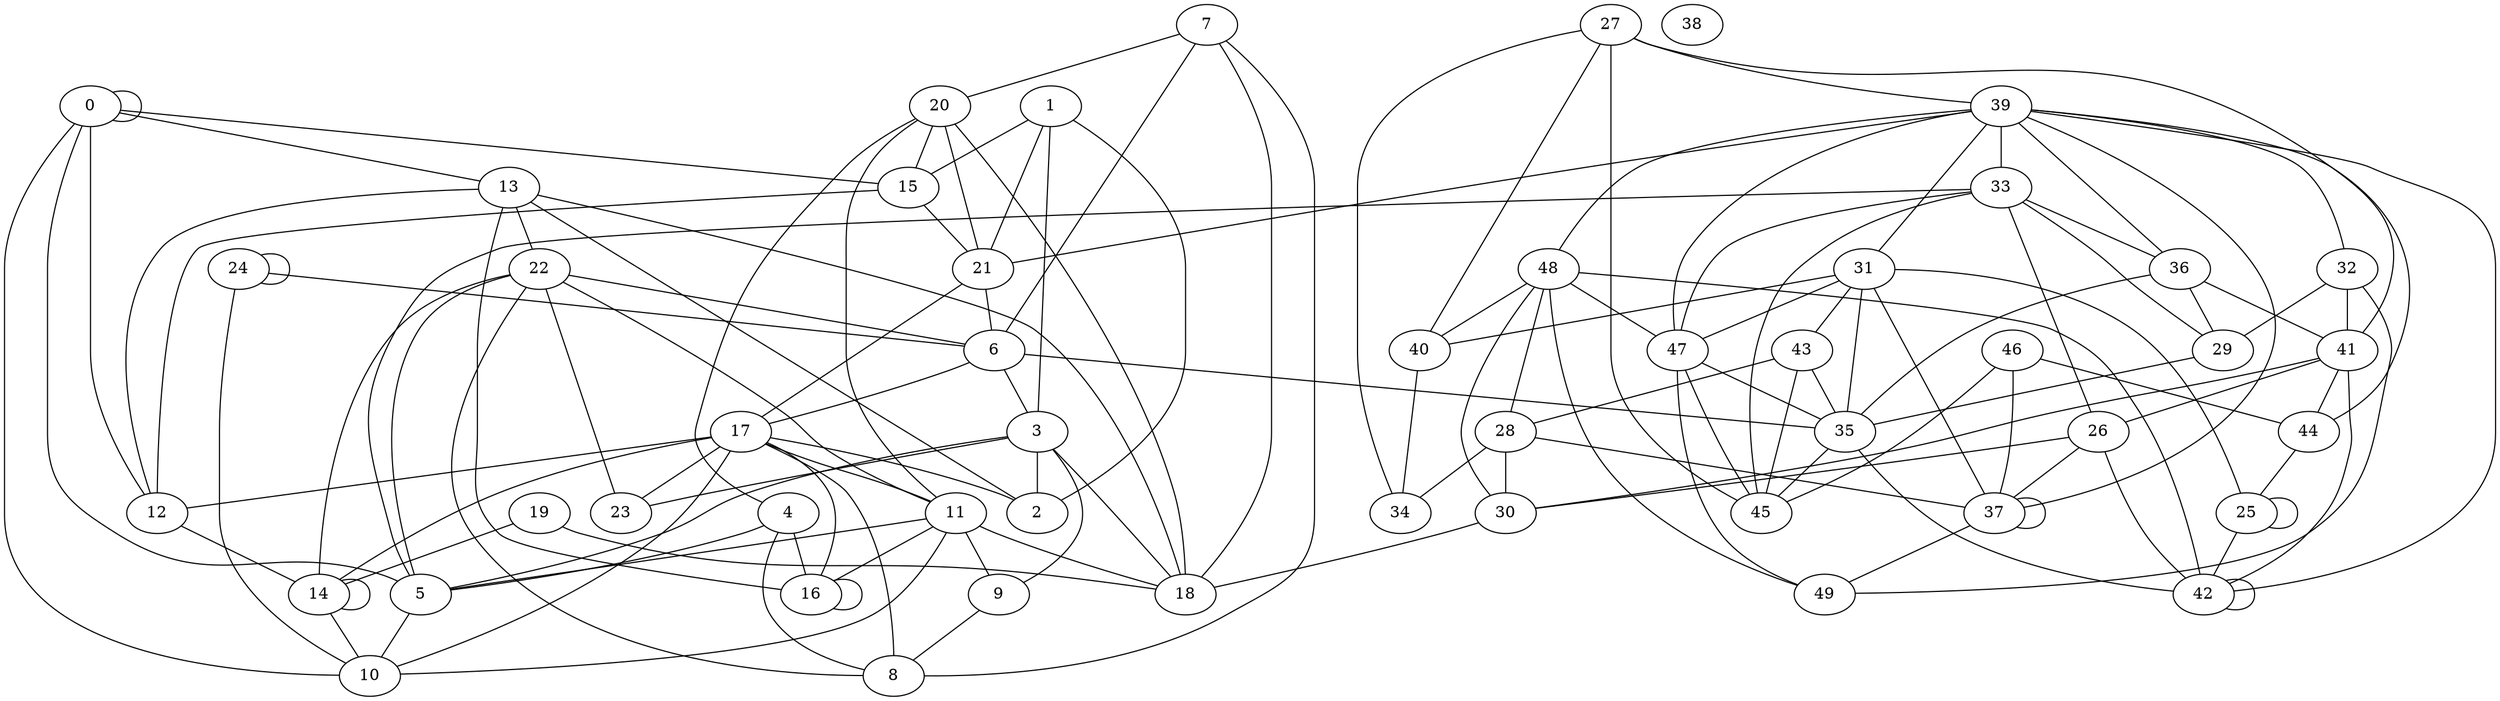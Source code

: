 graph "graph" {
  "0" -- "0"
  "0" -- "15"
  "0" -- "13"
  "0" -- "12"
  "0" -- "5"
  "0" -- "10"
  "7" -- "20"
  "7" -- "6"
  "7" -- "18"
  "7" -- "8"
  "20" -- "4"
  "20" -- "15"
  "20" -- "21"
  "20" -- "11"
  "20" -- "18"
  "27" -- "39"
  "27" -- "40"
  "27" -- "41"
  "27" -- "34"
  "27" -- "45"
  "1" -- "15"
  "1" -- "21"
  "1" -- "3"
  "1" -- "2"
  "24" -- "24"
  "24" -- "6"
  "24" -- "10"
  "39" -- "48"
  "39" -- "21"
  "39" -- "31"
  "39" -- "32"
  "39" -- "33"
  "39" -- "36"
  "39" -- "44"
  "39" -- "47"
  "39" -- "42"
  "39" -- "37"
  "46" -- "44"
  "46" -- "45"
  "46" -- "37"
  "4" -- "5"
  "4" -- "16"
  "4" -- "8"
  "15" -- "21"
  "15" -- "12"
  "48" -- "40"
  "48" -- "28"
  "48" -- "47"
  "48" -- "30"
  "48" -- "42"
  "48" -- "49"
  "21" -- "6"
  "21" -- "17"
  "31" -- "40"
  "31" -- "43"
  "31" -- "25"
  "31" -- "47"
  "31" -- "35"
  "31" -- "37"
  "32" -- "41"
  "32" -- "29"
  "32" -- "49"
  "40" -- "34"
  "33" -- "36"
  "33" -- "29"
  "33" -- "47"
  "33" -- "5"
  "33" -- "45"
  "33" -- "26"
  "13" -- "22"
  "13" -- "12"
  "13" -- "2"
  "13" -- "16"
  "13" -- "18"
  "22" -- "6"
  "22" -- "23"
  "22" -- "11"
  "22" -- "5"
  "22" -- "14"
  "22" -- "8"
  "36" -- "41"
  "36" -- "29"
  "36" -- "35"
  "41" -- "44"
  "41" -- "26"
  "41" -- "30"
  "41" -- "42"
  "43" -- "28"
  "43" -- "35"
  "43" -- "45"
  "29" -- "35"
  "44" -- "25"
  "6" -- "17"
  "6" -- "3"
  "6" -- "35"
  "28" -- "34"
  "28" -- "30"
  "28" -- "37"
  "25" -- "25"
  "25" -- "42"
  "17" -- "12"
  "17" -- "2"
  "17" -- "23"
  "17" -- "11"
  "17" -- "14"
  "17" -- "16"
  "17" -- "10"
  "17" -- "8"
  "3" -- "2"
  "3" -- "23"
  "3" -- "9"
  "3" -- "5"
  "3" -- "18"
  "12" -- "14"
  "47" -- "35"
  "47" -- "45"
  "47" -- "49"
  "35" -- "45"
  "35" -- "42"
  "19" -- "14"
  "19" -- "18"
  "11" -- "9"
  "11" -- "5"
  "11" -- "16"
  "11" -- "10"
  "11" -- "18"
  "9" -- "8"
  "5" -- "10"
  "14" -- "14"
  "14" -- "10"
  "26" -- "30"
  "26" -- "42"
  "26" -- "37"
  "16" -- "16"
  "30" -- "18"
  "42" -- "42"
  "37" -- "37"
  "37" -- "49"
  "0" ["cluster"="1"]
  "7" ["cluster"="1"]
  "20" ["cluster"="1"]
  "27" ["cluster"="2"]
  "1" ["cluster"="1"]
  "24" ["cluster"="1"]
  "39" ["cluster"="2"]
  "46" ["cluster"="2"]
  "4" ["cluster"="1"]
  "15" ["cluster"="1"]
  "48" ["cluster"="2"]
  "21" ["cluster"="1"]
  "31" ["cluster"="2"]
  "32" ["cluster"="2"]
  "40" ["cluster"="2"]
  "33" ["cluster"="2"]
  "13" ["cluster"="1"]
  "22" ["cluster"="1"]
  "36" ["cluster"="2"]
  "41" ["cluster"="2"]
  "43" ["cluster"="2"]
  "29" ["cluster"="2"]
  "44" ["cluster"="2"]
  "6" ["cluster"="1"]
  "28" ["cluster"="2"]
  "25" ["cluster"="2"]
  "34" ["cluster"="2"]
  "17" ["cluster"="1"]
  "3" ["cluster"="1"]
  "12" ["cluster"="1"]
  "2" ["cluster"="1"]
  "23" ["cluster"="1"]
  "47" ["cluster"="2"]
  "35" ["cluster"="2"]
  "19" ["cluster"="1"]
  "11" ["cluster"="1"]
  "9" ["cluster"="1"]
  "5" ["cluster"="1"]
  "14" ["cluster"="1"]
  "45" ["cluster"="2"]
  "26" ["cluster"="2"]
  "16" ["cluster"="1"]
  "38" ["cluster"="2"]
  "30" ["cluster"="2"]
  "10" ["cluster"="1"]
  "18" ["cluster"="1"]
  "42" ["cluster"="2"]
  "37" ["cluster"="2"]
  "8" ["cluster"="1"]
  "49" ["cluster"="2"]
}